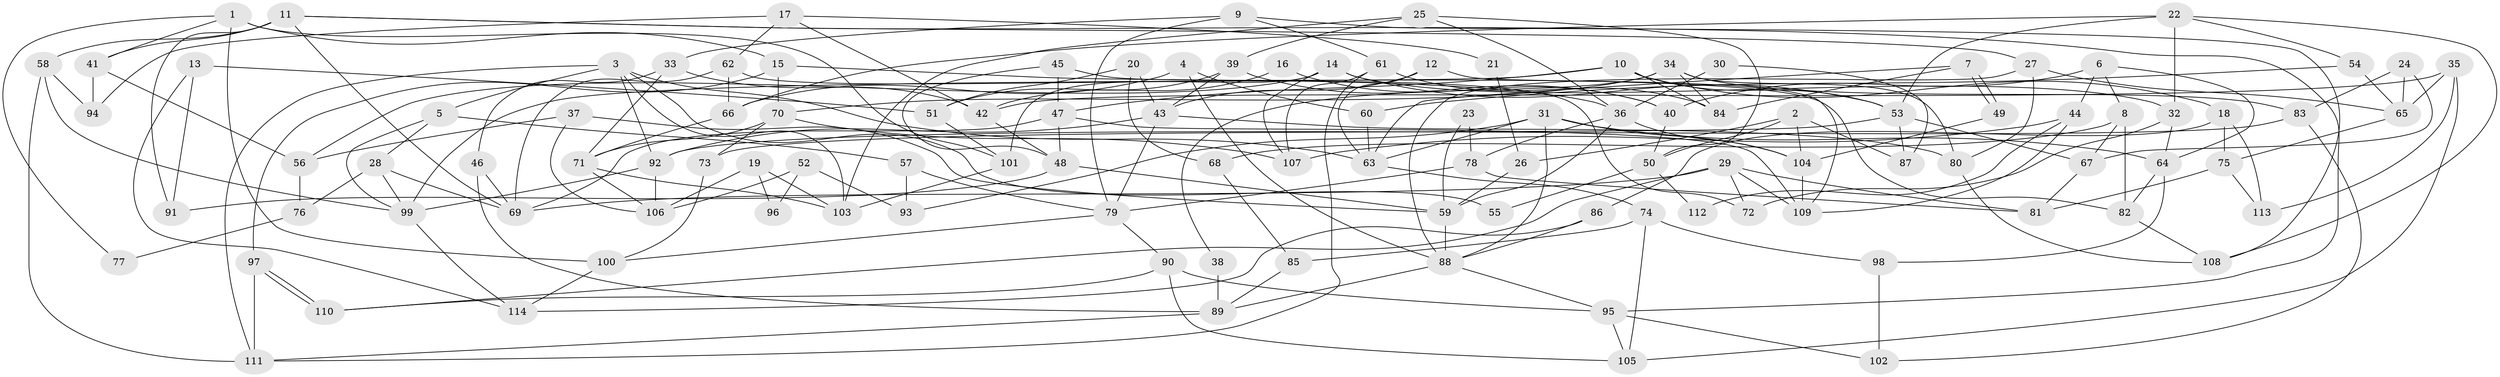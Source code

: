 // coarse degree distribution, {4: 0.19298245614035087, 3: 0.14035087719298245, 6: 0.17543859649122806, 5: 0.17543859649122806, 7: 0.12280701754385964, 8: 0.10526315789473684, 9: 0.05263157894736842, 10: 0.017543859649122806, 2: 0.017543859649122806}
// Generated by graph-tools (version 1.1) at 2025/37/03/04/25 23:37:03]
// undirected, 114 vertices, 228 edges
graph export_dot {
  node [color=gray90,style=filled];
  1;
  2;
  3;
  4;
  5;
  6;
  7;
  8;
  9;
  10;
  11;
  12;
  13;
  14;
  15;
  16;
  17;
  18;
  19;
  20;
  21;
  22;
  23;
  24;
  25;
  26;
  27;
  28;
  29;
  30;
  31;
  32;
  33;
  34;
  35;
  36;
  37;
  38;
  39;
  40;
  41;
  42;
  43;
  44;
  45;
  46;
  47;
  48;
  49;
  50;
  51;
  52;
  53;
  54;
  55;
  56;
  57;
  58;
  59;
  60;
  61;
  62;
  63;
  64;
  65;
  66;
  67;
  68;
  69;
  70;
  71;
  72;
  73;
  74;
  75;
  76;
  77;
  78;
  79;
  80;
  81;
  82;
  83;
  84;
  85;
  86;
  87;
  88;
  89;
  90;
  91;
  92;
  93;
  94;
  95;
  96;
  97;
  98;
  99;
  100;
  101;
  102;
  103;
  104;
  105;
  106;
  107;
  108;
  109;
  110;
  111;
  112;
  113;
  114;
  1 -- 101;
  1 -- 100;
  1 -- 15;
  1 -- 41;
  1 -- 77;
  2 -- 104;
  2 -- 50;
  2 -- 26;
  2 -- 87;
  3 -- 111;
  3 -- 92;
  3 -- 5;
  3 -- 55;
  3 -- 63;
  3 -- 103;
  4 -- 66;
  4 -- 88;
  4 -- 60;
  5 -- 28;
  5 -- 57;
  5 -- 99;
  6 -- 64;
  6 -- 44;
  6 -- 8;
  6 -- 40;
  7 -- 49;
  7 -- 49;
  7 -- 63;
  7 -- 84;
  8 -- 82;
  8 -- 67;
  8 -- 68;
  9 -- 33;
  9 -- 61;
  9 -- 79;
  9 -- 108;
  10 -- 47;
  10 -- 18;
  10 -- 53;
  10 -- 84;
  10 -- 99;
  11 -- 27;
  11 -- 69;
  11 -- 41;
  11 -- 58;
  11 -- 91;
  11 -- 95;
  12 -- 43;
  12 -- 109;
  12 -- 63;
  13 -- 91;
  13 -- 114;
  13 -- 51;
  14 -- 53;
  14 -- 101;
  14 -- 32;
  14 -- 56;
  14 -- 107;
  15 -- 70;
  15 -- 36;
  15 -- 97;
  16 -- 42;
  16 -- 40;
  17 -- 42;
  17 -- 94;
  17 -- 21;
  17 -- 62;
  18 -- 75;
  18 -- 86;
  18 -- 113;
  19 -- 103;
  19 -- 106;
  19 -- 96;
  20 -- 43;
  20 -- 68;
  20 -- 51;
  21 -- 26;
  22 -- 66;
  22 -- 53;
  22 -- 32;
  22 -- 54;
  22 -- 108;
  23 -- 59;
  23 -- 78;
  24 -- 67;
  24 -- 65;
  24 -- 83;
  25 -- 39;
  25 -- 36;
  25 -- 50;
  25 -- 103;
  26 -- 59;
  27 -- 80;
  27 -- 88;
  27 -- 65;
  28 -- 69;
  28 -- 99;
  28 -- 76;
  29 -- 81;
  29 -- 72;
  29 -- 69;
  29 -- 109;
  29 -- 110;
  30 -- 36;
  30 -- 87;
  31 -- 88;
  31 -- 63;
  31 -- 64;
  31 -- 93;
  31 -- 104;
  32 -- 64;
  32 -- 72;
  33 -- 46;
  33 -- 71;
  33 -- 42;
  34 -- 84;
  34 -- 83;
  34 -- 38;
  34 -- 70;
  34 -- 80;
  35 -- 65;
  35 -- 105;
  35 -- 42;
  35 -- 113;
  36 -- 59;
  36 -- 78;
  36 -- 104;
  37 -- 106;
  37 -- 56;
  37 -- 59;
  38 -- 89;
  39 -- 51;
  39 -- 43;
  39 -- 40;
  40 -- 50;
  41 -- 56;
  41 -- 94;
  42 -- 48;
  43 -- 79;
  43 -- 80;
  43 -- 92;
  44 -- 109;
  44 -- 107;
  44 -- 112;
  45 -- 82;
  45 -- 47;
  45 -- 48;
  46 -- 89;
  46 -- 69;
  47 -- 109;
  47 -- 48;
  47 -- 69;
  48 -- 59;
  48 -- 91;
  49 -- 104;
  50 -- 55;
  50 -- 112;
  51 -- 101;
  52 -- 106;
  52 -- 93;
  52 -- 96;
  53 -- 67;
  53 -- 73;
  53 -- 87;
  54 -- 60;
  54 -- 65;
  56 -- 76;
  57 -- 79;
  57 -- 93;
  58 -- 99;
  58 -- 94;
  58 -- 111;
  59 -- 88;
  60 -- 63;
  61 -- 84;
  61 -- 111;
  61 -- 107;
  62 -- 69;
  62 -- 66;
  62 -- 72;
  63 -- 74;
  64 -- 82;
  64 -- 98;
  65 -- 75;
  66 -- 71;
  67 -- 81;
  68 -- 85;
  70 -- 107;
  70 -- 71;
  70 -- 73;
  71 -- 103;
  71 -- 106;
  73 -- 100;
  74 -- 98;
  74 -- 85;
  74 -- 105;
  75 -- 113;
  75 -- 81;
  76 -- 77;
  78 -- 79;
  78 -- 81;
  79 -- 90;
  79 -- 100;
  80 -- 108;
  82 -- 108;
  83 -- 92;
  83 -- 102;
  85 -- 89;
  86 -- 114;
  86 -- 88;
  88 -- 95;
  88 -- 89;
  89 -- 111;
  90 -- 110;
  90 -- 105;
  90 -- 95;
  92 -- 99;
  92 -- 106;
  95 -- 102;
  95 -- 105;
  97 -- 110;
  97 -- 110;
  97 -- 111;
  98 -- 102;
  99 -- 114;
  100 -- 114;
  101 -- 103;
  104 -- 109;
}
